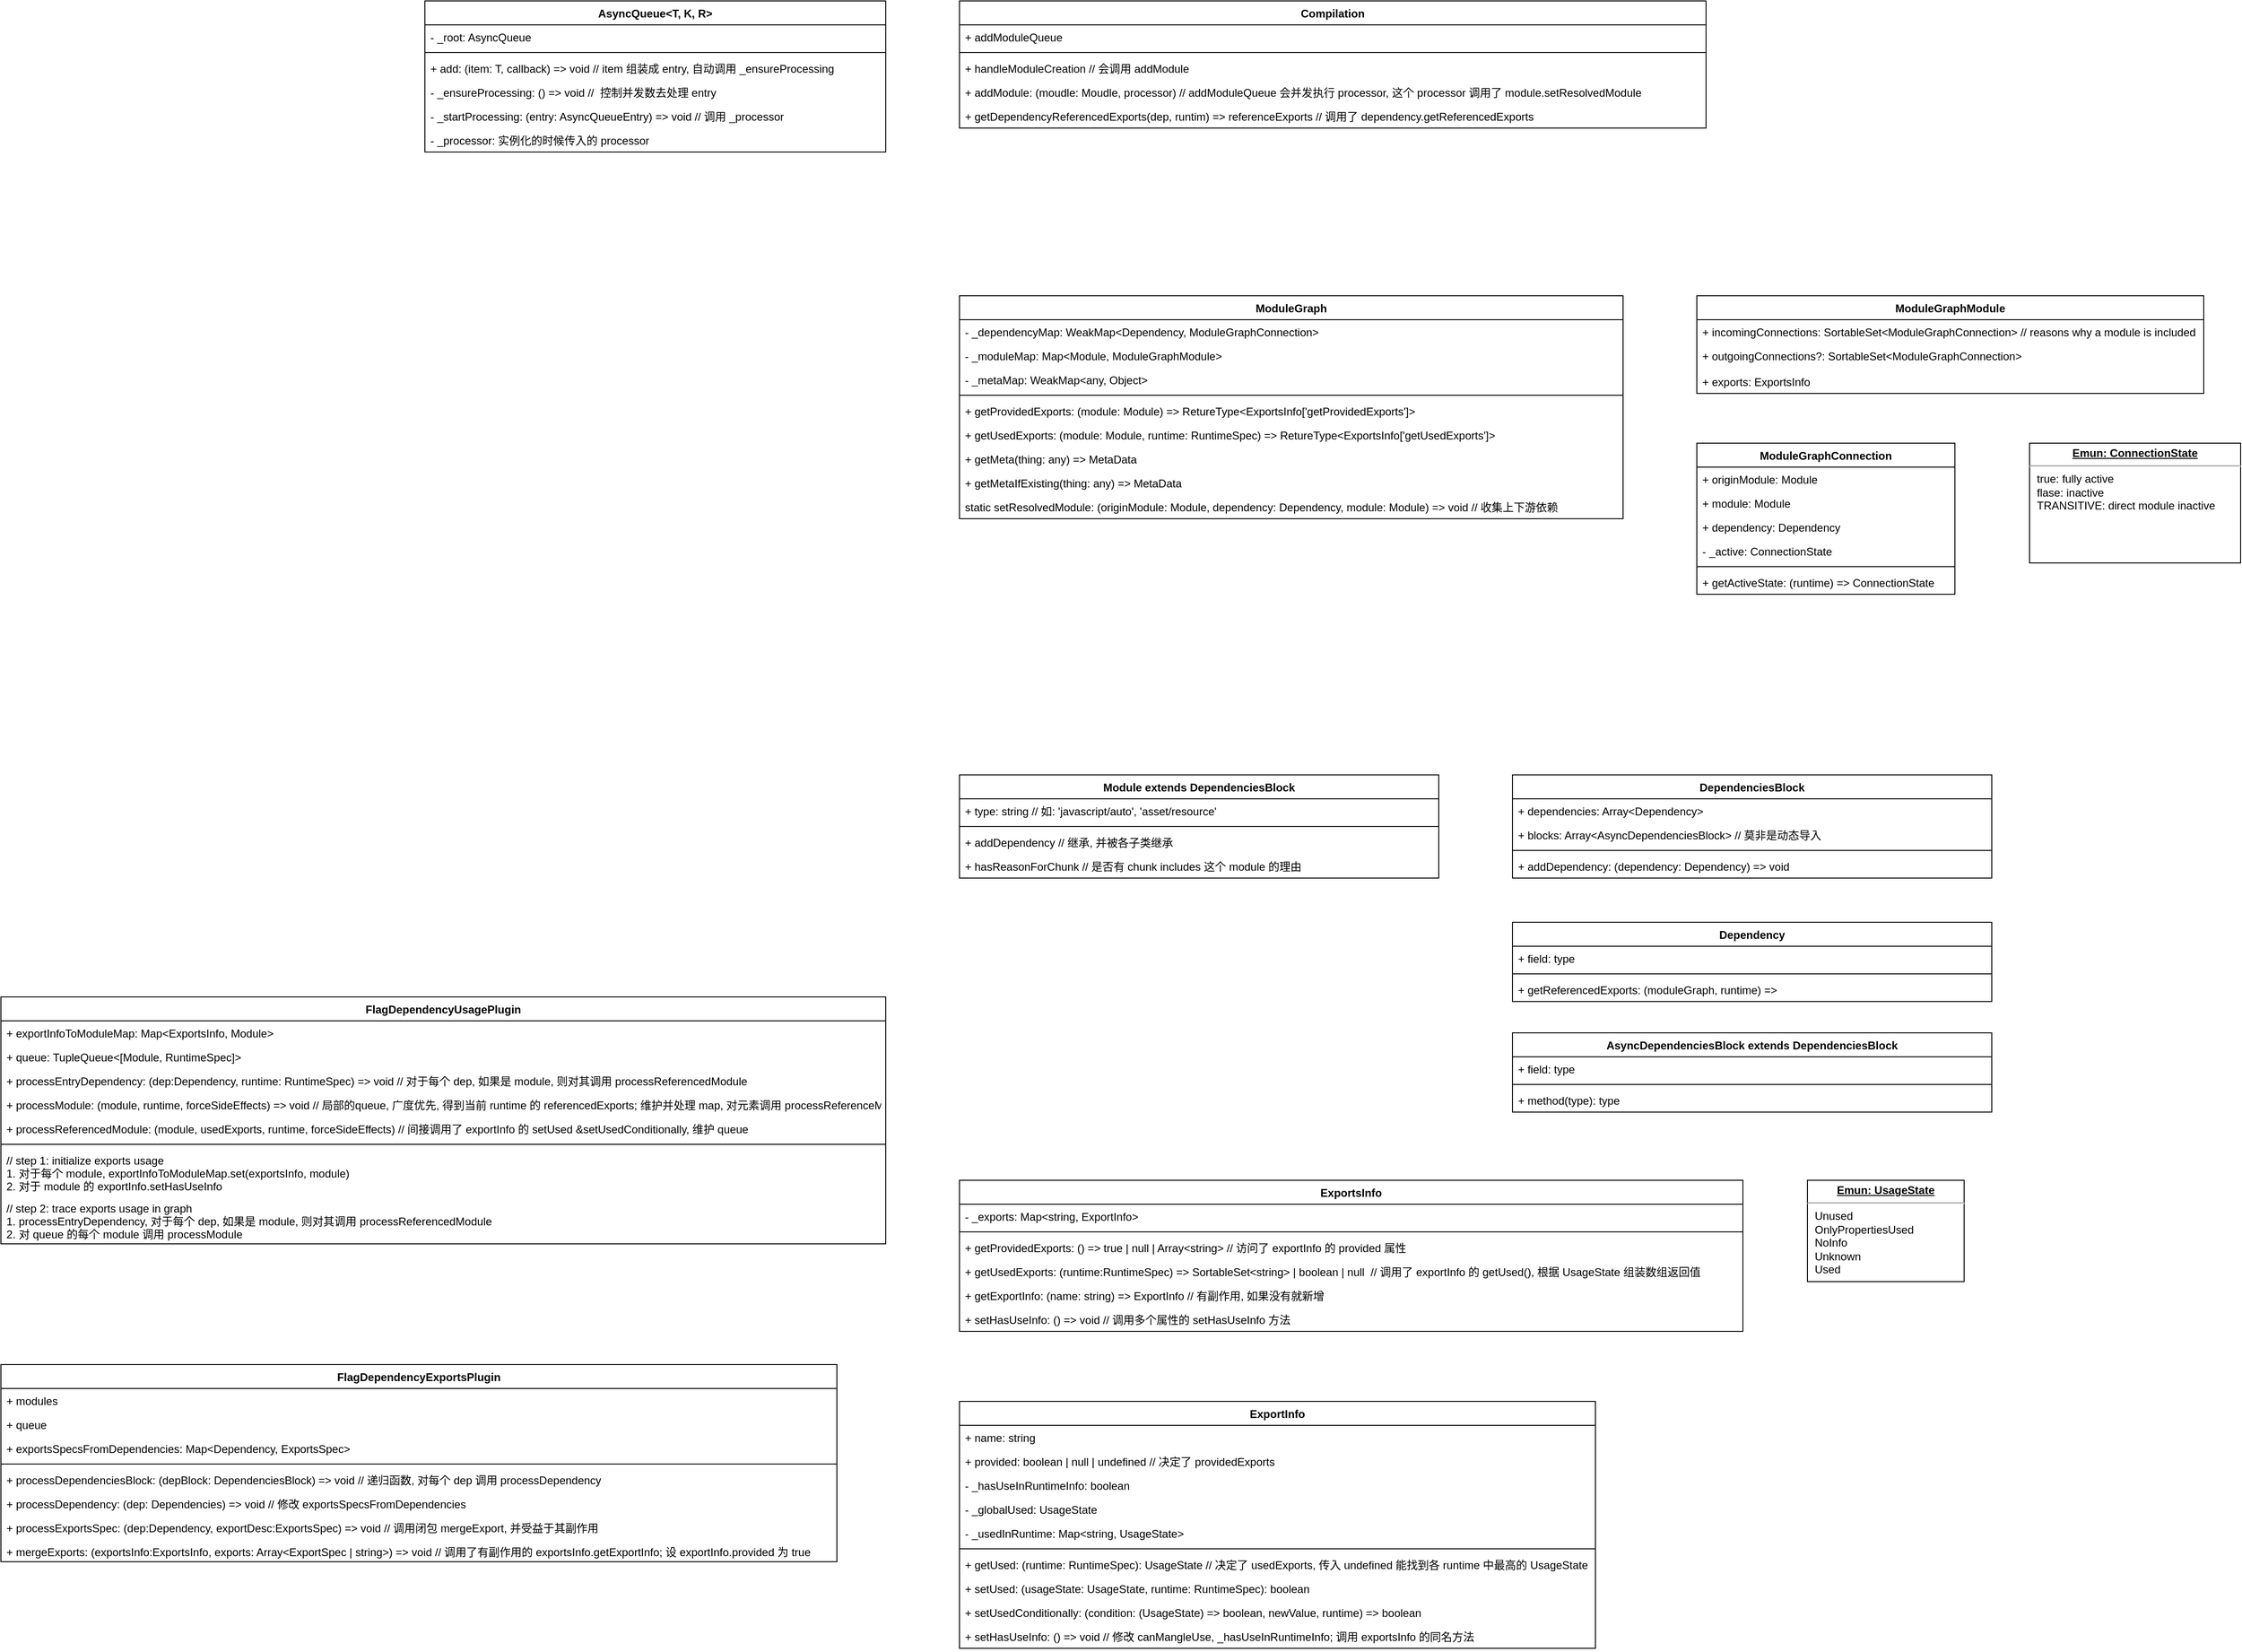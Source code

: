<mxfile version="20.2.7" type="github">
  <diagram id="Rsr1v_tStUaQ5azJq0qS" name="第 1 页">
    <mxGraphModel dx="2707" dy="1757" grid="1" gridSize="10" guides="1" tooltips="1" connect="1" arrows="1" fold="1" page="1" pageScale="1" pageWidth="827" pageHeight="1169" math="0" shadow="0">
      <root>
        <mxCell id="0" />
        <mxCell id="1" parent="0" />
        <mxCell id="PHLJTVfLrtnAu4Q4XUuZ-1" value="ModuleGraph" style="swimlane;fontStyle=1;childLayout=stackLayout;horizontal=1;startSize=26;fillColor=none;horizontalStack=0;resizeParent=1;resizeParentMax=0;resizeLast=0;collapsible=1;marginBottom=0;" parent="1" vertex="1">
          <mxGeometry x="80" y="-80" width="720" height="242" as="geometry">
            <mxRectangle x="290" y="200" width="100" height="30" as="alternateBounds" />
          </mxGeometry>
        </mxCell>
        <mxCell id="PHLJTVfLrtnAu4Q4XUuZ-2" value="- _dependencyMap: WeakMap&lt;Dependency, ModuleGraphConnection&gt;" style="text;strokeColor=none;fillColor=none;align=left;verticalAlign=top;spacingLeft=4;spacingRight=4;overflow=hidden;rotatable=0;points=[[0,0.5],[1,0.5]];portConstraint=eastwest;" parent="PHLJTVfLrtnAu4Q4XUuZ-1" vertex="1">
          <mxGeometry y="26" width="720" height="26" as="geometry" />
        </mxCell>
        <mxCell id="SGDIjilRxUd2UXURuSJ4-1" value="- _moduleMap: Map&lt;Module, ModuleGraphModule&gt;" style="text;strokeColor=none;fillColor=none;align=left;verticalAlign=top;spacingLeft=4;spacingRight=4;overflow=hidden;rotatable=0;points=[[0,0.5],[1,0.5]];portConstraint=eastwest;" vertex="1" parent="PHLJTVfLrtnAu4Q4XUuZ-1">
          <mxGeometry y="52" width="720" height="26" as="geometry" />
        </mxCell>
        <mxCell id="SGDIjilRxUd2UXURuSJ4-4" value="- _metaMap: WeakMap&lt;any, Object&gt;" style="text;strokeColor=none;fillColor=none;align=left;verticalAlign=top;spacingLeft=4;spacingRight=4;overflow=hidden;rotatable=0;points=[[0,0.5],[1,0.5]];portConstraint=eastwest;" vertex="1" parent="PHLJTVfLrtnAu4Q4XUuZ-1">
          <mxGeometry y="78" width="720" height="26" as="geometry" />
        </mxCell>
        <mxCell id="PHLJTVfLrtnAu4Q4XUuZ-22" value="" style="line;strokeWidth=1;fillColor=none;align=left;verticalAlign=middle;spacingTop=-1;spacingLeft=3;spacingRight=3;rotatable=0;labelPosition=right;points=[];portConstraint=eastwest;" parent="PHLJTVfLrtnAu4Q4XUuZ-1" vertex="1">
          <mxGeometry y="104" width="720" height="8" as="geometry" />
        </mxCell>
        <mxCell id="PHLJTVfLrtnAu4Q4XUuZ-41" value="+ getProvidedExports: (module: Module) =&gt; RetureType&lt;ExportsInfo[&#39;getProvidedExports&#39;]&gt;" style="text;strokeColor=none;fillColor=none;align=left;verticalAlign=top;spacingLeft=4;spacingRight=4;overflow=hidden;rotatable=0;points=[[0,0.5],[1,0.5]];portConstraint=eastwest;" parent="PHLJTVfLrtnAu4Q4XUuZ-1" vertex="1">
          <mxGeometry y="112" width="720" height="26" as="geometry" />
        </mxCell>
        <mxCell id="PHLJTVfLrtnAu4Q4XUuZ-17" value="+ getUsedExports: (module: Module, runtime: RuntimeSpec) =&gt; RetureType&lt;ExportsInfo[&#39;getUsedExports&#39;]&gt;" style="text;strokeColor=none;fillColor=none;align=left;verticalAlign=top;spacingLeft=4;spacingRight=4;overflow=hidden;rotatable=0;points=[[0,0.5],[1,0.5]];portConstraint=eastwest;" parent="PHLJTVfLrtnAu4Q4XUuZ-1" vertex="1">
          <mxGeometry y="138" width="720" height="26" as="geometry" />
        </mxCell>
        <mxCell id="SGDIjilRxUd2UXURuSJ4-2" value="+ getMeta(thing: any) =&gt; MetaData" style="text;strokeColor=none;fillColor=none;align=left;verticalAlign=top;spacingLeft=4;spacingRight=4;overflow=hidden;rotatable=0;points=[[0,0.5],[1,0.5]];portConstraint=eastwest;" vertex="1" parent="PHLJTVfLrtnAu4Q4XUuZ-1">
          <mxGeometry y="164" width="720" height="26" as="geometry" />
        </mxCell>
        <mxCell id="SGDIjilRxUd2UXURuSJ4-3" value="+ getMetaIfExisting(thing: any) =&gt; MetaData" style="text;strokeColor=none;fillColor=none;align=left;verticalAlign=top;spacingLeft=4;spacingRight=4;overflow=hidden;rotatable=0;points=[[0,0.5],[1,0.5]];portConstraint=eastwest;" vertex="1" parent="PHLJTVfLrtnAu4Q4XUuZ-1">
          <mxGeometry y="190" width="720" height="26" as="geometry" />
        </mxCell>
        <mxCell id="PHLJTVfLrtnAu4Q4XUuZ-72" value="static setResolvedModule: (originModule: Module, dependency: Dependency, module: Module) =&gt; void // 收集上下游依赖" style="text;strokeColor=none;fillColor=none;align=left;verticalAlign=top;spacingLeft=4;spacingRight=4;overflow=hidden;rotatable=0;points=[[0,0.5],[1,0.5]];portConstraint=eastwest;" parent="PHLJTVfLrtnAu4Q4XUuZ-1" vertex="1">
          <mxGeometry y="216" width="720" height="26" as="geometry" />
        </mxCell>
        <mxCell id="PHLJTVfLrtnAu4Q4XUuZ-6" value="ModuleGraphModule" style="swimlane;fontStyle=1;childLayout=stackLayout;horizontal=1;startSize=26;fillColor=none;horizontalStack=0;resizeParent=1;resizeParentMax=0;resizeLast=0;collapsible=1;marginBottom=0;" parent="1" vertex="1">
          <mxGeometry x="880" y="-80" width="550" height="106" as="geometry" />
        </mxCell>
        <mxCell id="PHLJTVfLrtnAu4Q4XUuZ-7" value="+ incomingConnections: SortableSet&lt;ModuleGraphConnection&gt; // reasons why a module is included" style="text;strokeColor=none;fillColor=none;align=left;verticalAlign=top;spacingLeft=4;spacingRight=4;overflow=hidden;rotatable=0;points=[[0,0.5],[1,0.5]];portConstraint=eastwest;" parent="PHLJTVfLrtnAu4Q4XUuZ-6" vertex="1">
          <mxGeometry y="26" width="550" height="26" as="geometry" />
        </mxCell>
        <mxCell id="PHLJTVfLrtnAu4Q4XUuZ-9" value="+ outgoingConnections?: SortableSet&lt;ModuleGraphConnection&gt;" style="text;strokeColor=none;fillColor=none;align=left;verticalAlign=top;spacingLeft=4;spacingRight=4;overflow=hidden;rotatable=0;points=[[0,0.5],[1,0.5]];portConstraint=eastwest;" parent="PHLJTVfLrtnAu4Q4XUuZ-6" vertex="1">
          <mxGeometry y="52" width="550" height="28" as="geometry" />
        </mxCell>
        <mxCell id="PHLJTVfLrtnAu4Q4XUuZ-10" value="+ exports: ExportsInfo" style="text;strokeColor=none;fillColor=none;align=left;verticalAlign=top;spacingLeft=4;spacingRight=4;overflow=hidden;rotatable=0;points=[[0,0.5],[1,0.5]];portConstraint=eastwest;" parent="PHLJTVfLrtnAu4Q4XUuZ-6" vertex="1">
          <mxGeometry y="80" width="550" height="26" as="geometry" />
        </mxCell>
        <mxCell id="PHLJTVfLrtnAu4Q4XUuZ-23" value="ExportsInfo" style="swimlane;fontStyle=1;align=center;verticalAlign=top;childLayout=stackLayout;horizontal=1;startSize=26;horizontalStack=0;resizeParent=1;resizeParentMax=0;resizeLast=0;collapsible=1;marginBottom=0;" parent="1" vertex="1">
          <mxGeometry x="80" y="880" width="850" height="164" as="geometry" />
        </mxCell>
        <mxCell id="PHLJTVfLrtnAu4Q4XUuZ-24" value="- _exports: Map&lt;string, ExportInfo&gt;" style="text;strokeColor=none;fillColor=none;align=left;verticalAlign=top;spacingLeft=4;spacingRight=4;overflow=hidden;rotatable=0;points=[[0,0.5],[1,0.5]];portConstraint=eastwest;" parent="PHLJTVfLrtnAu4Q4XUuZ-23" vertex="1">
          <mxGeometry y="26" width="850" height="26" as="geometry" />
        </mxCell>
        <mxCell id="PHLJTVfLrtnAu4Q4XUuZ-25" value="" style="line;strokeWidth=1;fillColor=none;align=left;verticalAlign=middle;spacingTop=-1;spacingLeft=3;spacingRight=3;rotatable=0;labelPosition=right;points=[];portConstraint=eastwest;" parent="PHLJTVfLrtnAu4Q4XUuZ-23" vertex="1">
          <mxGeometry y="52" width="850" height="8" as="geometry" />
        </mxCell>
        <mxCell id="PHLJTVfLrtnAu4Q4XUuZ-27" value="+ getProvidedExports: () =&gt; true | null | Array&lt;string&gt; // 访问了 exportInfo 的 provided 属性" style="text;strokeColor=none;fillColor=none;align=left;verticalAlign=top;spacingLeft=4;spacingRight=4;overflow=hidden;rotatable=0;points=[[0,0.5],[1,0.5]];portConstraint=eastwest;" parent="PHLJTVfLrtnAu4Q4XUuZ-23" vertex="1">
          <mxGeometry y="60" width="850" height="26" as="geometry" />
        </mxCell>
        <mxCell id="PHLJTVfLrtnAu4Q4XUuZ-102" value="+ getUsedExports: (runtime:RuntimeSpec) =&gt; SortableSet&lt;string&gt; | boolean | null  // 调用了 exportInfo 的 getUsed(), 根据 UsageState 组装数组返回值" style="text;strokeColor=none;fillColor=none;align=left;verticalAlign=top;spacingLeft=4;spacingRight=4;overflow=hidden;rotatable=0;points=[[0,0.5],[1,0.5]];portConstraint=eastwest;" parent="PHLJTVfLrtnAu4Q4XUuZ-23" vertex="1">
          <mxGeometry y="86" width="850" height="26" as="geometry" />
        </mxCell>
        <mxCell id="PHLJTVfLrtnAu4Q4XUuZ-26" value="+ getExportInfo: (name: string) =&gt; ExportInfo // 有副作用, 如果没有就新增" style="text;strokeColor=none;fillColor=none;align=left;verticalAlign=top;spacingLeft=4;spacingRight=4;overflow=hidden;rotatable=0;points=[[0,0.5],[1,0.5]];portConstraint=eastwest;" parent="PHLJTVfLrtnAu4Q4XUuZ-23" vertex="1">
          <mxGeometry y="112" width="850" height="26" as="geometry" />
        </mxCell>
        <mxCell id="tVpbDW8xYizwQ-xqekS7-6" value="+ setHasUseInfo: () =&gt; void // 调用多个属性的 setHasUseInfo 方法&#xa;&#xa;" style="text;strokeColor=none;fillColor=none;align=left;verticalAlign=top;spacingLeft=4;spacingRight=4;overflow=hidden;rotatable=0;points=[[0,0.5],[1,0.5]];portConstraint=eastwest;" parent="PHLJTVfLrtnAu4Q4XUuZ-23" vertex="1">
          <mxGeometry y="138" width="850" height="26" as="geometry" />
        </mxCell>
        <mxCell id="PHLJTVfLrtnAu4Q4XUuZ-32" value="ExportInfo" style="swimlane;fontStyle=1;align=center;verticalAlign=top;childLayout=stackLayout;horizontal=1;startSize=26;horizontalStack=0;resizeParent=1;resizeParentMax=0;resizeLast=0;collapsible=1;marginBottom=0;" parent="1" vertex="1">
          <mxGeometry x="80" y="1120" width="690" height="268" as="geometry" />
        </mxCell>
        <mxCell id="PHLJTVfLrtnAu4Q4XUuZ-33" value="+ name: string" style="text;strokeColor=none;fillColor=none;align=left;verticalAlign=top;spacingLeft=4;spacingRight=4;overflow=hidden;rotatable=0;points=[[0,0.5],[1,0.5]];portConstraint=eastwest;" parent="PHLJTVfLrtnAu4Q4XUuZ-32" vertex="1">
          <mxGeometry y="26" width="690" height="26" as="geometry" />
        </mxCell>
        <mxCell id="PHLJTVfLrtnAu4Q4XUuZ-40" value="+ provided: boolean | null | undefined // 决定了 providedExports" style="text;strokeColor=none;fillColor=none;align=left;verticalAlign=top;spacingLeft=4;spacingRight=4;overflow=hidden;rotatable=0;points=[[0,0.5],[1,0.5]];portConstraint=eastwest;" parent="PHLJTVfLrtnAu4Q4XUuZ-32" vertex="1">
          <mxGeometry y="52" width="690" height="26" as="geometry" />
        </mxCell>
        <mxCell id="PHLJTVfLrtnAu4Q4XUuZ-118" value="- _hasUseInRuntimeInfo: boolean" style="text;strokeColor=none;fillColor=none;align=left;verticalAlign=top;spacingLeft=4;spacingRight=4;overflow=hidden;rotatable=0;points=[[0,0.5],[1,0.5]];portConstraint=eastwest;" parent="PHLJTVfLrtnAu4Q4XUuZ-32" vertex="1">
          <mxGeometry y="78" width="690" height="26" as="geometry" />
        </mxCell>
        <mxCell id="tVpbDW8xYizwQ-xqekS7-3" value="- _globalUsed: UsageState" style="text;strokeColor=none;fillColor=none;align=left;verticalAlign=top;spacingLeft=4;spacingRight=4;overflow=hidden;rotatable=0;points=[[0,0.5],[1,0.5]];portConstraint=eastwest;" parent="PHLJTVfLrtnAu4Q4XUuZ-32" vertex="1">
          <mxGeometry y="104" width="690" height="26" as="geometry" />
        </mxCell>
        <mxCell id="tVpbDW8xYizwQ-xqekS7-22" value="- _usedInRuntime: Map&lt;string, UsageState&gt;" style="text;strokeColor=none;fillColor=none;align=left;verticalAlign=top;spacingLeft=4;spacingRight=4;overflow=hidden;rotatable=0;points=[[0,0.5],[1,0.5]];portConstraint=eastwest;" parent="PHLJTVfLrtnAu4Q4XUuZ-32" vertex="1">
          <mxGeometry y="130" width="690" height="26" as="geometry" />
        </mxCell>
        <mxCell id="PHLJTVfLrtnAu4Q4XUuZ-34" value="" style="line;strokeWidth=1;fillColor=none;align=left;verticalAlign=middle;spacingTop=-1;spacingLeft=3;spacingRight=3;rotatable=0;labelPosition=right;points=[];portConstraint=eastwest;" parent="PHLJTVfLrtnAu4Q4XUuZ-32" vertex="1">
          <mxGeometry y="156" width="690" height="8" as="geometry" />
        </mxCell>
        <mxCell id="PHLJTVfLrtnAu4Q4XUuZ-35" value="+ getUsed: (runtime: RuntimeSpec): UsageState // 决定了 usedExports, 传入 undefined 能找到各 runtime 中最高的 UsageState" style="text;strokeColor=none;fillColor=none;align=left;verticalAlign=top;spacingLeft=4;spacingRight=4;overflow=hidden;rotatable=0;points=[[0,0.5],[1,0.5]];portConstraint=eastwest;" parent="PHLJTVfLrtnAu4Q4XUuZ-32" vertex="1">
          <mxGeometry y="164" width="690" height="26" as="geometry" />
        </mxCell>
        <mxCell id="PHLJTVfLrtnAu4Q4XUuZ-43" value="+ setUsed: (usageState: UsageState, runtime: RuntimeSpec): boolean" style="text;strokeColor=none;fillColor=none;align=left;verticalAlign=top;spacingLeft=4;spacingRight=4;overflow=hidden;rotatable=0;points=[[0,0.5],[1,0.5]];portConstraint=eastwest;" parent="PHLJTVfLrtnAu4Q4XUuZ-32" vertex="1">
          <mxGeometry y="190" width="690" height="26" as="geometry" />
        </mxCell>
        <mxCell id="tVpbDW8xYizwQ-xqekS7-21" value="+ setUsedConditionally: (condition: (UsageState) =&gt; boolean, newValue, runtime) =&gt; boolean" style="text;strokeColor=none;fillColor=none;align=left;verticalAlign=top;spacingLeft=4;spacingRight=4;overflow=hidden;rotatable=0;points=[[0,0.5],[1,0.5]];portConstraint=eastwest;" parent="PHLJTVfLrtnAu4Q4XUuZ-32" vertex="1">
          <mxGeometry y="216" width="690" height="26" as="geometry" />
        </mxCell>
        <mxCell id="tVpbDW8xYizwQ-xqekS7-4" value="+ setHasUseInfo: () =&gt; void // 修改 canMangleUse, _hasUseInRuntimeInfo; 调用 exportsInfo 的同名方法" style="text;strokeColor=none;fillColor=none;align=left;verticalAlign=top;spacingLeft=4;spacingRight=4;overflow=hidden;rotatable=0;points=[[0,0.5],[1,0.5]];portConstraint=eastwest;" parent="PHLJTVfLrtnAu4Q4XUuZ-32" vertex="1">
          <mxGeometry y="242" width="690" height="26" as="geometry" />
        </mxCell>
        <mxCell id="PHLJTVfLrtnAu4Q4XUuZ-42" value="&lt;p style=&quot;text-decoration-line: underline; margin: 4px 0px 0px; text-align: center;&quot;&gt;&lt;b&gt;Emun: UsageState&lt;/b&gt;&lt;/p&gt;&lt;hr&gt;&lt;p style=&quot;margin: 0px 0px 0px 8px;&quot;&gt;Unused&lt;/p&gt;&lt;p style=&quot;margin: 0px 0px 0px 8px;&quot;&gt;OnlyPropertiesUsed&lt;/p&gt;&lt;p style=&quot;margin: 0px 0px 0px 8px;&quot;&gt;NoInfo&lt;br&gt;&lt;/p&gt;&lt;p style=&quot;margin: 0px 0px 0px 8px;&quot;&gt;Unknown&lt;/p&gt;&lt;p style=&quot;margin: 0px 0px 0px 8px;&quot;&gt;Used&lt;/p&gt;" style="verticalAlign=top;align=left;overflow=fill;fontSize=12;fontFamily=Helvetica;html=1;" parent="1" vertex="1">
          <mxGeometry x="1000" y="880" width="170" height="110" as="geometry" />
        </mxCell>
        <mxCell id="PHLJTVfLrtnAu4Q4XUuZ-44" value="Module extends DependenciesBlock" style="swimlane;fontStyle=1;align=center;verticalAlign=top;childLayout=stackLayout;horizontal=1;startSize=26;horizontalStack=0;resizeParent=1;resizeParentMax=0;resizeLast=0;collapsible=1;marginBottom=0;" parent="1" vertex="1">
          <mxGeometry x="80" y="440" width="520" height="112" as="geometry" />
        </mxCell>
        <mxCell id="PHLJTVfLrtnAu4Q4XUuZ-56" value="+ type: string // 如: &#39;javascript/auto&#39;, &#39;asset/resource&#39;" style="text;strokeColor=none;fillColor=none;align=left;verticalAlign=top;spacingLeft=4;spacingRight=4;overflow=hidden;rotatable=0;points=[[0,0.5],[1,0.5]];portConstraint=eastwest;" parent="PHLJTVfLrtnAu4Q4XUuZ-44" vertex="1">
          <mxGeometry y="26" width="520" height="26" as="geometry" />
        </mxCell>
        <mxCell id="PHLJTVfLrtnAu4Q4XUuZ-46" value="" style="line;strokeWidth=1;fillColor=none;align=left;verticalAlign=middle;spacingTop=-1;spacingLeft=3;spacingRight=3;rotatable=0;labelPosition=right;points=[];portConstraint=eastwest;" parent="PHLJTVfLrtnAu4Q4XUuZ-44" vertex="1">
          <mxGeometry y="52" width="520" height="8" as="geometry" />
        </mxCell>
        <mxCell id="PHLJTVfLrtnAu4Q4XUuZ-97" value="+ addDependency // 继承, 并被各子类继承" style="text;strokeColor=none;fillColor=none;align=left;verticalAlign=top;spacingLeft=4;spacingRight=4;overflow=hidden;rotatable=0;points=[[0,0.5],[1,0.5]];portConstraint=eastwest;" parent="PHLJTVfLrtnAu4Q4XUuZ-44" vertex="1">
          <mxGeometry y="60" width="520" height="26" as="geometry" />
        </mxCell>
        <mxCell id="PHLJTVfLrtnAu4Q4XUuZ-47" value="+ hasReasonForChunk // 是否有 chunk includes 这个 module 的理由" style="text;strokeColor=none;fillColor=none;align=left;verticalAlign=top;spacingLeft=4;spacingRight=4;overflow=hidden;rotatable=0;points=[[0,0.5],[1,0.5]];portConstraint=eastwest;" parent="PHLJTVfLrtnAu4Q4XUuZ-44" vertex="1">
          <mxGeometry y="86" width="520" height="26" as="geometry" />
        </mxCell>
        <mxCell id="PHLJTVfLrtnAu4Q4XUuZ-48" value="Dependency" style="swimlane;fontStyle=1;align=center;verticalAlign=top;childLayout=stackLayout;horizontal=1;startSize=26;horizontalStack=0;resizeParent=1;resizeParentMax=0;resizeLast=0;collapsible=1;marginBottom=0;" parent="1" vertex="1">
          <mxGeometry x="680" y="600" width="520" height="86" as="geometry" />
        </mxCell>
        <mxCell id="PHLJTVfLrtnAu4Q4XUuZ-49" value="+ field: type" style="text;strokeColor=none;fillColor=none;align=left;verticalAlign=top;spacingLeft=4;spacingRight=4;overflow=hidden;rotatable=0;points=[[0,0.5],[1,0.5]];portConstraint=eastwest;" parent="PHLJTVfLrtnAu4Q4XUuZ-48" vertex="1">
          <mxGeometry y="26" width="520" height="26" as="geometry" />
        </mxCell>
        <mxCell id="PHLJTVfLrtnAu4Q4XUuZ-50" value="" style="line;strokeWidth=1;fillColor=none;align=left;verticalAlign=middle;spacingTop=-1;spacingLeft=3;spacingRight=3;rotatable=0;labelPosition=right;points=[];portConstraint=eastwest;" parent="PHLJTVfLrtnAu4Q4XUuZ-48" vertex="1">
          <mxGeometry y="52" width="520" height="8" as="geometry" />
        </mxCell>
        <mxCell id="PHLJTVfLrtnAu4Q4XUuZ-51" value="+ getReferencedExports: (moduleGraph, runtime) =&gt; " style="text;strokeColor=none;fillColor=none;align=left;verticalAlign=top;spacingLeft=4;spacingRight=4;overflow=hidden;rotatable=0;points=[[0,0.5],[1,0.5]];portConstraint=eastwest;" parent="PHLJTVfLrtnAu4Q4XUuZ-48" vertex="1">
          <mxGeometry y="60" width="520" height="26" as="geometry" />
        </mxCell>
        <mxCell id="PHLJTVfLrtnAu4Q4XUuZ-52" value="DependenciesBlock" style="swimlane;fontStyle=1;align=center;verticalAlign=top;childLayout=stackLayout;horizontal=1;startSize=26;horizontalStack=0;resizeParent=1;resizeParentMax=0;resizeLast=0;collapsible=1;marginBottom=0;" parent="1" vertex="1">
          <mxGeometry x="680" y="440" width="520" height="112" as="geometry" />
        </mxCell>
        <mxCell id="PHLJTVfLrtnAu4Q4XUuZ-53" value="+ dependencies: Array&lt;Dependency&gt;" style="text;strokeColor=none;fillColor=none;align=left;verticalAlign=top;spacingLeft=4;spacingRight=4;overflow=hidden;rotatable=0;points=[[0,0.5],[1,0.5]];portConstraint=eastwest;" parent="PHLJTVfLrtnAu4Q4XUuZ-52" vertex="1">
          <mxGeometry y="26" width="520" height="26" as="geometry" />
        </mxCell>
        <mxCell id="PHLJTVfLrtnAu4Q4XUuZ-84" value="+ blocks: Array&lt;AsyncDependenciesBlock&gt; // 莫非是动态导入" style="text;strokeColor=none;fillColor=none;align=left;verticalAlign=top;spacingLeft=4;spacingRight=4;overflow=hidden;rotatable=0;points=[[0,0.5],[1,0.5]];portConstraint=eastwest;" parent="PHLJTVfLrtnAu4Q4XUuZ-52" vertex="1">
          <mxGeometry y="52" width="520" height="26" as="geometry" />
        </mxCell>
        <mxCell id="PHLJTVfLrtnAu4Q4XUuZ-54" value="" style="line;strokeWidth=1;fillColor=none;align=left;verticalAlign=middle;spacingTop=-1;spacingLeft=3;spacingRight=3;rotatable=0;labelPosition=right;points=[];portConstraint=eastwest;" parent="PHLJTVfLrtnAu4Q4XUuZ-52" vertex="1">
          <mxGeometry y="78" width="520" height="8" as="geometry" />
        </mxCell>
        <mxCell id="PHLJTVfLrtnAu4Q4XUuZ-55" value="+ addDependency: (dependency: Dependency) =&gt; void" style="text;strokeColor=none;fillColor=none;align=left;verticalAlign=top;spacingLeft=4;spacingRight=4;overflow=hidden;rotatable=0;points=[[0,0.5],[1,0.5]];portConstraint=eastwest;" parent="PHLJTVfLrtnAu4Q4XUuZ-52" vertex="1">
          <mxGeometry y="86" width="520" height="26" as="geometry" />
        </mxCell>
        <mxCell id="PHLJTVfLrtnAu4Q4XUuZ-57" value="Compilation" style="swimlane;fontStyle=1;childLayout=stackLayout;horizontal=1;startSize=26;fillColor=none;horizontalStack=0;resizeParent=1;resizeParentMax=0;resizeLast=0;collapsible=1;marginBottom=0;" parent="1" vertex="1">
          <mxGeometry x="80" y="-400" width="810" height="138" as="geometry">
            <mxRectangle x="290" y="200" width="100" height="30" as="alternateBounds" />
          </mxGeometry>
        </mxCell>
        <mxCell id="PHLJTVfLrtnAu4Q4XUuZ-58" value="+ addModuleQueue" style="text;strokeColor=none;fillColor=none;align=left;verticalAlign=top;spacingLeft=4;spacingRight=4;overflow=hidden;rotatable=0;points=[[0,0.5],[1,0.5]];portConstraint=eastwest;" parent="PHLJTVfLrtnAu4Q4XUuZ-57" vertex="1">
          <mxGeometry y="26" width="810" height="26" as="geometry" />
        </mxCell>
        <mxCell id="PHLJTVfLrtnAu4Q4XUuZ-60" value="" style="line;strokeWidth=1;fillColor=none;align=left;verticalAlign=middle;spacingTop=-1;spacingLeft=3;spacingRight=3;rotatable=0;labelPosition=right;points=[];portConstraint=eastwest;" parent="PHLJTVfLrtnAu4Q4XUuZ-57" vertex="1">
          <mxGeometry y="52" width="810" height="8" as="geometry" />
        </mxCell>
        <mxCell id="PHLJTVfLrtnAu4Q4XUuZ-62" value="+ handleModuleCreation // 会调用 addModule" style="text;strokeColor=none;fillColor=none;align=left;verticalAlign=top;spacingLeft=4;spacingRight=4;overflow=hidden;rotatable=0;points=[[0,0.5],[1,0.5]];portConstraint=eastwest;" parent="PHLJTVfLrtnAu4Q4XUuZ-57" vertex="1">
          <mxGeometry y="60" width="810" height="26" as="geometry" />
        </mxCell>
        <mxCell id="PHLJTVfLrtnAu4Q4XUuZ-116" value="+ addModule: (moudle: Moudle, processor) // addModuleQueue 会并发执行 processor, 这个 processor 调用了 module.setResolvedModule" style="text;strokeColor=none;fillColor=none;align=left;verticalAlign=top;spacingLeft=4;spacingRight=4;overflow=hidden;rotatable=0;points=[[0,0.5],[1,0.5]];portConstraint=eastwest;" parent="PHLJTVfLrtnAu4Q4XUuZ-57" vertex="1">
          <mxGeometry y="86" width="810" height="26" as="geometry" />
        </mxCell>
        <mxCell id="PHLJTVfLrtnAu4Q4XUuZ-71" value="+ getDependencyReferencedExports(dep, runtim) =&gt; referenceExports // 调用了 dependency.getReferencedExports" style="text;strokeColor=none;fillColor=none;align=left;verticalAlign=top;spacingLeft=4;spacingRight=4;overflow=hidden;rotatable=0;points=[[0,0.5],[1,0.5]];portConstraint=eastwest;" parent="PHLJTVfLrtnAu4Q4XUuZ-57" vertex="1">
          <mxGeometry y="112" width="810" height="26" as="geometry" />
        </mxCell>
        <mxCell id="PHLJTVfLrtnAu4Q4XUuZ-63" value="AsyncQueue&lt;T, K, R&gt;" style="swimlane;fontStyle=1;align=center;verticalAlign=top;childLayout=stackLayout;horizontal=1;startSize=26;horizontalStack=0;resizeParent=1;resizeParentMax=0;resizeLast=0;collapsible=1;marginBottom=0;" parent="1" vertex="1">
          <mxGeometry x="-500" y="-400" width="500" height="164" as="geometry" />
        </mxCell>
        <mxCell id="PHLJTVfLrtnAu4Q4XUuZ-64" value="- _root: AsyncQueue" style="text;strokeColor=none;fillColor=none;align=left;verticalAlign=top;spacingLeft=4;spacingRight=4;overflow=hidden;rotatable=0;points=[[0,0.5],[1,0.5]];portConstraint=eastwest;" parent="PHLJTVfLrtnAu4Q4XUuZ-63" vertex="1">
          <mxGeometry y="26" width="500" height="26" as="geometry" />
        </mxCell>
        <mxCell id="PHLJTVfLrtnAu4Q4XUuZ-65" value="" style="line;strokeWidth=1;fillColor=none;align=left;verticalAlign=middle;spacingTop=-1;spacingLeft=3;spacingRight=3;rotatable=0;labelPosition=right;points=[];portConstraint=eastwest;" parent="PHLJTVfLrtnAu4Q4XUuZ-63" vertex="1">
          <mxGeometry y="52" width="500" height="8" as="geometry" />
        </mxCell>
        <mxCell id="PHLJTVfLrtnAu4Q4XUuZ-66" value="+ add: (item: T, callback) =&gt; void // item 组装成 entry, 自动调用 _ensureProcessing" style="text;strokeColor=none;fillColor=none;align=left;verticalAlign=top;spacingLeft=4;spacingRight=4;overflow=hidden;rotatable=0;points=[[0,0.5],[1,0.5]];portConstraint=eastwest;" parent="PHLJTVfLrtnAu4Q4XUuZ-63" vertex="1">
          <mxGeometry y="60" width="500" height="26" as="geometry" />
        </mxCell>
        <mxCell id="PHLJTVfLrtnAu4Q4XUuZ-68" value="- _ensureProcessing: () =&gt; void //  控制并发数去处理 entry" style="text;strokeColor=none;fillColor=none;align=left;verticalAlign=top;spacingLeft=4;spacingRight=4;overflow=hidden;rotatable=0;points=[[0,0.5],[1,0.5]];portConstraint=eastwest;" parent="PHLJTVfLrtnAu4Q4XUuZ-63" vertex="1">
          <mxGeometry y="86" width="500" height="26" as="geometry" />
        </mxCell>
        <mxCell id="PHLJTVfLrtnAu4Q4XUuZ-69" value="- _startProcessing: (entry: AsyncQueueEntry) =&gt; void // 调用 _processor" style="text;strokeColor=none;fillColor=none;align=left;verticalAlign=top;spacingLeft=4;spacingRight=4;overflow=hidden;rotatable=0;points=[[0,0.5],[1,0.5]];portConstraint=eastwest;" parent="PHLJTVfLrtnAu4Q4XUuZ-63" vertex="1">
          <mxGeometry y="112" width="500" height="26" as="geometry" />
        </mxCell>
        <mxCell id="PHLJTVfLrtnAu4Q4XUuZ-70" value="- _processor: 实例化的时候传入的 processor" style="text;strokeColor=none;fillColor=none;align=left;verticalAlign=top;spacingLeft=4;spacingRight=4;overflow=hidden;rotatable=0;points=[[0,0.5],[1,0.5]];portConstraint=eastwest;" parent="PHLJTVfLrtnAu4Q4XUuZ-63" vertex="1">
          <mxGeometry y="138" width="500" height="26" as="geometry" />
        </mxCell>
        <mxCell id="PHLJTVfLrtnAu4Q4XUuZ-73" value="ModuleGraphConnection" style="swimlane;fontStyle=1;align=center;verticalAlign=top;childLayout=stackLayout;horizontal=1;startSize=26;horizontalStack=0;resizeParent=1;resizeParentMax=0;resizeLast=0;collapsible=1;marginBottom=0;" parent="1" vertex="1">
          <mxGeometry x="880" y="80" width="280" height="164" as="geometry" />
        </mxCell>
        <mxCell id="PHLJTVfLrtnAu4Q4XUuZ-78" value="+ originModule: Module" style="text;strokeColor=none;fillColor=none;align=left;verticalAlign=top;spacingLeft=4;spacingRight=4;overflow=hidden;rotatable=0;points=[[0,0.5],[1,0.5]];portConstraint=eastwest;" parent="PHLJTVfLrtnAu4Q4XUuZ-73" vertex="1">
          <mxGeometry y="26" width="280" height="26" as="geometry" />
        </mxCell>
        <mxCell id="PHLJTVfLrtnAu4Q4XUuZ-74" value="+ module: Module" style="text;strokeColor=none;fillColor=none;align=left;verticalAlign=top;spacingLeft=4;spacingRight=4;overflow=hidden;rotatable=0;points=[[0,0.5],[1,0.5]];portConstraint=eastwest;" parent="PHLJTVfLrtnAu4Q4XUuZ-73" vertex="1">
          <mxGeometry y="52" width="280" height="26" as="geometry" />
        </mxCell>
        <mxCell id="PHLJTVfLrtnAu4Q4XUuZ-79" value="+ dependency: Dependency" style="text;strokeColor=none;fillColor=none;align=left;verticalAlign=top;spacingLeft=4;spacingRight=4;overflow=hidden;rotatable=0;points=[[0,0.5],[1,0.5]];portConstraint=eastwest;" parent="PHLJTVfLrtnAu4Q4XUuZ-73" vertex="1">
          <mxGeometry y="78" width="280" height="26" as="geometry" />
        </mxCell>
        <mxCell id="tVpbDW8xYizwQ-xqekS7-20" value="- _active: ConnectionState" style="text;strokeColor=none;fillColor=none;align=left;verticalAlign=top;spacingLeft=4;spacingRight=4;overflow=hidden;rotatable=0;points=[[0,0.5],[1,0.5]];portConstraint=eastwest;" parent="PHLJTVfLrtnAu4Q4XUuZ-73" vertex="1">
          <mxGeometry y="104" width="280" height="26" as="geometry" />
        </mxCell>
        <mxCell id="tVpbDW8xYizwQ-xqekS7-11" value="" style="line;strokeWidth=1;fillColor=none;align=left;verticalAlign=middle;spacingTop=-1;spacingLeft=3;spacingRight=3;rotatable=0;labelPosition=right;points=[];portConstraint=eastwest;" parent="PHLJTVfLrtnAu4Q4XUuZ-73" vertex="1">
          <mxGeometry y="130" width="280" height="8" as="geometry" />
        </mxCell>
        <mxCell id="tVpbDW8xYizwQ-xqekS7-12" value="+ getActiveState: (runtime) =&gt; ConnectionState" style="text;strokeColor=none;fillColor=none;align=left;verticalAlign=top;spacingLeft=4;spacingRight=4;overflow=hidden;rotatable=0;points=[[0,0.5],[1,0.5]];portConstraint=eastwest;" parent="PHLJTVfLrtnAu4Q4XUuZ-73" vertex="1">
          <mxGeometry y="138" width="280" height="26" as="geometry" />
        </mxCell>
        <mxCell id="PHLJTVfLrtnAu4Q4XUuZ-85" value="AsyncDependenciesBlock extends DependenciesBlock" style="swimlane;fontStyle=1;align=center;verticalAlign=top;childLayout=stackLayout;horizontal=1;startSize=26;horizontalStack=0;resizeParent=1;resizeParentMax=0;resizeLast=0;collapsible=1;marginBottom=0;" parent="1" vertex="1">
          <mxGeometry x="680" y="720" width="520" height="86" as="geometry" />
        </mxCell>
        <mxCell id="PHLJTVfLrtnAu4Q4XUuZ-86" value="+ field: type" style="text;strokeColor=none;fillColor=none;align=left;verticalAlign=top;spacingLeft=4;spacingRight=4;overflow=hidden;rotatable=0;points=[[0,0.5],[1,0.5]];portConstraint=eastwest;" parent="PHLJTVfLrtnAu4Q4XUuZ-85" vertex="1">
          <mxGeometry y="26" width="520" height="26" as="geometry" />
        </mxCell>
        <mxCell id="PHLJTVfLrtnAu4Q4XUuZ-87" value="" style="line;strokeWidth=1;fillColor=none;align=left;verticalAlign=middle;spacingTop=-1;spacingLeft=3;spacingRight=3;rotatable=0;labelPosition=right;points=[];portConstraint=eastwest;" parent="PHLJTVfLrtnAu4Q4XUuZ-85" vertex="1">
          <mxGeometry y="52" width="520" height="8" as="geometry" />
        </mxCell>
        <mxCell id="PHLJTVfLrtnAu4Q4XUuZ-88" value="+ method(type): type" style="text;strokeColor=none;fillColor=none;align=left;verticalAlign=top;spacingLeft=4;spacingRight=4;overflow=hidden;rotatable=0;points=[[0,0.5],[1,0.5]];portConstraint=eastwest;" parent="PHLJTVfLrtnAu4Q4XUuZ-85" vertex="1">
          <mxGeometry y="60" width="520" height="26" as="geometry" />
        </mxCell>
        <mxCell id="PHLJTVfLrtnAu4Q4XUuZ-93" value="FlagDependencyUsagePlugin" style="swimlane;fontStyle=1;align=center;verticalAlign=top;childLayout=stackLayout;horizontal=1;startSize=26;horizontalStack=0;resizeParent=1;resizeParentMax=0;resizeLast=0;collapsible=1;marginBottom=0;" parent="1" vertex="1">
          <mxGeometry x="-960" y="681" width="960" height="268" as="geometry" />
        </mxCell>
        <mxCell id="PHLJTVfLrtnAu4Q4XUuZ-94" value="+ exportInfoToModuleMap: Map&lt;ExportsInfo, Module&gt;" style="text;strokeColor=none;fillColor=none;align=left;verticalAlign=top;spacingLeft=4;spacingRight=4;overflow=hidden;rotatable=0;points=[[0,0.5],[1,0.5]];portConstraint=eastwest;" parent="PHLJTVfLrtnAu4Q4XUuZ-93" vertex="1">
          <mxGeometry y="26" width="960" height="26" as="geometry" />
        </mxCell>
        <mxCell id="tVpbDW8xYizwQ-xqekS7-1" value="+ queue: TupleQueue&lt;[Module, RuntimeSpec]&gt;" style="text;strokeColor=none;fillColor=none;align=left;verticalAlign=top;spacingLeft=4;spacingRight=4;overflow=hidden;rotatable=0;points=[[0,0.5],[1,0.5]];portConstraint=eastwest;" parent="PHLJTVfLrtnAu4Q4XUuZ-93" vertex="1">
          <mxGeometry y="52" width="960" height="26" as="geometry" />
        </mxCell>
        <mxCell id="tVpbDW8xYizwQ-xqekS7-2" value="+ processEntryDependency: (dep:Dependency, runtime: RuntimeSpec) =&gt; void // 对于每个 dep, 如果是 module, 则对其调用 processReferencedModule" style="text;strokeColor=none;fillColor=none;align=left;verticalAlign=top;spacingLeft=4;spacingRight=4;overflow=hidden;rotatable=0;points=[[0,0.5],[1,0.5]];portConstraint=eastwest;" parent="PHLJTVfLrtnAu4Q4XUuZ-93" vertex="1">
          <mxGeometry y="78" width="960" height="26" as="geometry" />
        </mxCell>
        <mxCell id="PHLJTVfLrtnAu4Q4XUuZ-115" value="+ processModule: (module, runtime, forceSideEffects) =&gt; void // 局部的queue, 广度优先, 得到当前 runtime 的 referencedExports; 维护并处理 map, 对元素调用 processReferenceModule" style="text;strokeColor=none;fillColor=none;align=left;verticalAlign=top;spacingLeft=4;spacingRight=4;overflow=hidden;rotatable=0;points=[[0,0.5],[1,0.5]];portConstraint=eastwest;" parent="PHLJTVfLrtnAu4Q4XUuZ-93" vertex="1">
          <mxGeometry y="104" width="960" height="26" as="geometry" />
        </mxCell>
        <mxCell id="tVpbDW8xYizwQ-xqekS7-8" value="+ processReferencedModule: (module, usedExports, runtime, forceSideEffects) // 间接调用了 exportInfo 的 setUsed &amp;setUsedConditionally, 维护 queue" style="text;strokeColor=none;fillColor=none;align=left;verticalAlign=top;spacingLeft=4;spacingRight=4;overflow=hidden;rotatable=0;points=[[0,0.5],[1,0.5]];portConstraint=eastwest;" parent="PHLJTVfLrtnAu4Q4XUuZ-93" vertex="1">
          <mxGeometry y="130" width="960" height="26" as="geometry" />
        </mxCell>
        <mxCell id="PHLJTVfLrtnAu4Q4XUuZ-95" value="" style="line;strokeWidth=1;fillColor=none;align=left;verticalAlign=middle;spacingTop=-1;spacingLeft=3;spacingRight=3;rotatable=0;labelPosition=right;points=[];portConstraint=eastwest;" parent="PHLJTVfLrtnAu4Q4XUuZ-93" vertex="1">
          <mxGeometry y="156" width="960" height="8" as="geometry" />
        </mxCell>
        <mxCell id="PHLJTVfLrtnAu4Q4XUuZ-96" value="// step 1: initialize exports usage&#xa;1. 对于每个 module, exportInfoToModuleMap.set(exportsInfo, module)&#xa;2. 对于 module 的 exportInfo.setHasUseInfo" style="text;strokeColor=none;fillColor=none;align=left;verticalAlign=top;spacingLeft=4;spacingRight=4;overflow=hidden;rotatable=0;points=[[0,0.5],[1,0.5]];portConstraint=eastwest;" parent="PHLJTVfLrtnAu4Q4XUuZ-93" vertex="1">
          <mxGeometry y="164" width="960" height="52" as="geometry" />
        </mxCell>
        <mxCell id="tVpbDW8xYizwQ-xqekS7-7" value="// step 2: trace exports usage in graph&#xa;1. processEntryDependency, 对于每个 dep, 如果是 module, 则对其调用 processReferencedModule&#xa;2. 对 queue 的每个 module 调用 processModule" style="text;strokeColor=none;fillColor=none;align=left;verticalAlign=top;spacingLeft=4;spacingRight=4;overflow=hidden;rotatable=0;points=[[0,0.5],[1,0.5]];portConstraint=eastwest;" parent="PHLJTVfLrtnAu4Q4XUuZ-93" vertex="1">
          <mxGeometry y="216" width="960" height="52" as="geometry" />
        </mxCell>
        <mxCell id="PHLJTVfLrtnAu4Q4XUuZ-98" value="FlagDependencyExportsPlugin" style="swimlane;fontStyle=1;align=center;verticalAlign=top;childLayout=stackLayout;horizontal=1;startSize=26;horizontalStack=0;resizeParent=1;resizeParentMax=0;resizeLast=0;collapsible=1;marginBottom=0;" parent="1" vertex="1">
          <mxGeometry x="-960" y="1080" width="907" height="214" as="geometry" />
        </mxCell>
        <mxCell id="PHLJTVfLrtnAu4Q4XUuZ-112" value="+ modules" style="text;strokeColor=none;fillColor=none;align=left;verticalAlign=top;spacingLeft=4;spacingRight=4;overflow=hidden;rotatable=0;points=[[0,0.5],[1,0.5]];portConstraint=eastwest;" parent="PHLJTVfLrtnAu4Q4XUuZ-98" vertex="1">
          <mxGeometry y="26" width="907" height="26" as="geometry" />
        </mxCell>
        <mxCell id="PHLJTVfLrtnAu4Q4XUuZ-114" value="+ queue" style="text;strokeColor=none;fillColor=none;align=left;verticalAlign=top;spacingLeft=4;spacingRight=4;overflow=hidden;rotatable=0;points=[[0,0.5],[1,0.5]];portConstraint=eastwest;" parent="PHLJTVfLrtnAu4Q4XUuZ-98" vertex="1">
          <mxGeometry y="52" width="907" height="26" as="geometry" />
        </mxCell>
        <mxCell id="PHLJTVfLrtnAu4Q4XUuZ-99" value="+ exportsSpecsFromDependencies: Map&lt;Dependency, ExportsSpec&gt;" style="text;strokeColor=none;fillColor=none;align=left;verticalAlign=top;spacingLeft=4;spacingRight=4;overflow=hidden;rotatable=0;points=[[0,0.5],[1,0.5]];portConstraint=eastwest;" parent="PHLJTVfLrtnAu4Q4XUuZ-98" vertex="1">
          <mxGeometry y="78" width="907" height="26" as="geometry" />
        </mxCell>
        <mxCell id="PHLJTVfLrtnAu4Q4XUuZ-100" value="" style="line;strokeWidth=1;fillColor=none;align=left;verticalAlign=middle;spacingTop=-1;spacingLeft=3;spacingRight=3;rotatable=0;labelPosition=right;points=[];portConstraint=eastwest;" parent="PHLJTVfLrtnAu4Q4XUuZ-98" vertex="1">
          <mxGeometry y="104" width="907" height="8" as="geometry" />
        </mxCell>
        <mxCell id="PHLJTVfLrtnAu4Q4XUuZ-103" value="+ processDependenciesBlock: (depBlock: DependenciesBlock) =&gt; void // 递归函数, 对每个 dep 调用 processDependency " style="text;strokeColor=none;fillColor=none;align=left;verticalAlign=top;spacingLeft=4;spacingRight=4;overflow=hidden;rotatable=0;points=[[0,0.5],[1,0.5]];portConstraint=eastwest;" parent="PHLJTVfLrtnAu4Q4XUuZ-98" vertex="1">
          <mxGeometry y="112" width="907" height="26" as="geometry" />
        </mxCell>
        <mxCell id="PHLJTVfLrtnAu4Q4XUuZ-104" value="+ processDependency: (dep: Dependencies) =&gt; void // 修改 exportsSpecsFromDependencies" style="text;strokeColor=none;fillColor=none;align=left;verticalAlign=top;spacingLeft=4;spacingRight=4;overflow=hidden;rotatable=0;points=[[0,0.5],[1,0.5]];portConstraint=eastwest;" parent="PHLJTVfLrtnAu4Q4XUuZ-98" vertex="1">
          <mxGeometry y="138" width="907" height="26" as="geometry" />
        </mxCell>
        <mxCell id="PHLJTVfLrtnAu4Q4XUuZ-111" value="+ processExportsSpec: (dep:Dependency, exportDesc:ExportsSpec) =&gt; void // 调用闭包 mergeExport, 并受益于其副作用" style="text;strokeColor=none;fillColor=none;align=left;verticalAlign=top;spacingLeft=4;spacingRight=4;overflow=hidden;rotatable=0;points=[[0,0.5],[1,0.5]];portConstraint=eastwest;" parent="PHLJTVfLrtnAu4Q4XUuZ-98" vertex="1">
          <mxGeometry y="164" width="907" height="26" as="geometry" />
        </mxCell>
        <mxCell id="PHLJTVfLrtnAu4Q4XUuZ-101" value="+ mergeExports: (exportsInfo:ExportsInfo, exports: Array&lt;ExportSpec | string&gt;) =&gt; void // 调用了有副作用的 exportsInfo.getExportInfo; 设 exportInfo.provided 为 true" style="text;strokeColor=none;fillColor=none;align=left;verticalAlign=top;spacingLeft=4;spacingRight=4;overflow=hidden;rotatable=0;points=[[0,0.5],[1,0.5]];portConstraint=eastwest;" parent="PHLJTVfLrtnAu4Q4XUuZ-98" vertex="1">
          <mxGeometry y="190" width="907" height="24" as="geometry" />
        </mxCell>
        <mxCell id="tVpbDW8xYizwQ-xqekS7-10" value="&lt;p style=&quot;text-decoration-line: underline; margin: 4px 0px 0px; text-align: center;&quot;&gt;&lt;b&gt;Emun:&amp;nbsp;&lt;/b&gt;&lt;b style=&quot;background-color: initial;&quot;&gt;&lt;u&gt;ConnectionState&lt;/u&gt;&lt;/b&gt;&lt;/p&gt;&lt;hr&gt;&lt;p style=&quot;margin: 0px 0px 0px 8px;&quot;&gt;true: fully active&lt;/p&gt;&lt;p style=&quot;margin: 0px 0px 0px 8px;&quot;&gt;flase: inactive&lt;/p&gt;&lt;p style=&quot;margin: 0px 0px 0px 8px;&quot;&gt;TRANSITIVE:&amp;nbsp;direct module inactive&lt;/p&gt;" style="verticalAlign=top;align=left;overflow=fill;fontSize=12;fontFamily=Helvetica;html=1;" parent="1" vertex="1">
          <mxGeometry x="1241" y="80" width="229" height="130" as="geometry" />
        </mxCell>
      </root>
    </mxGraphModel>
  </diagram>
</mxfile>
